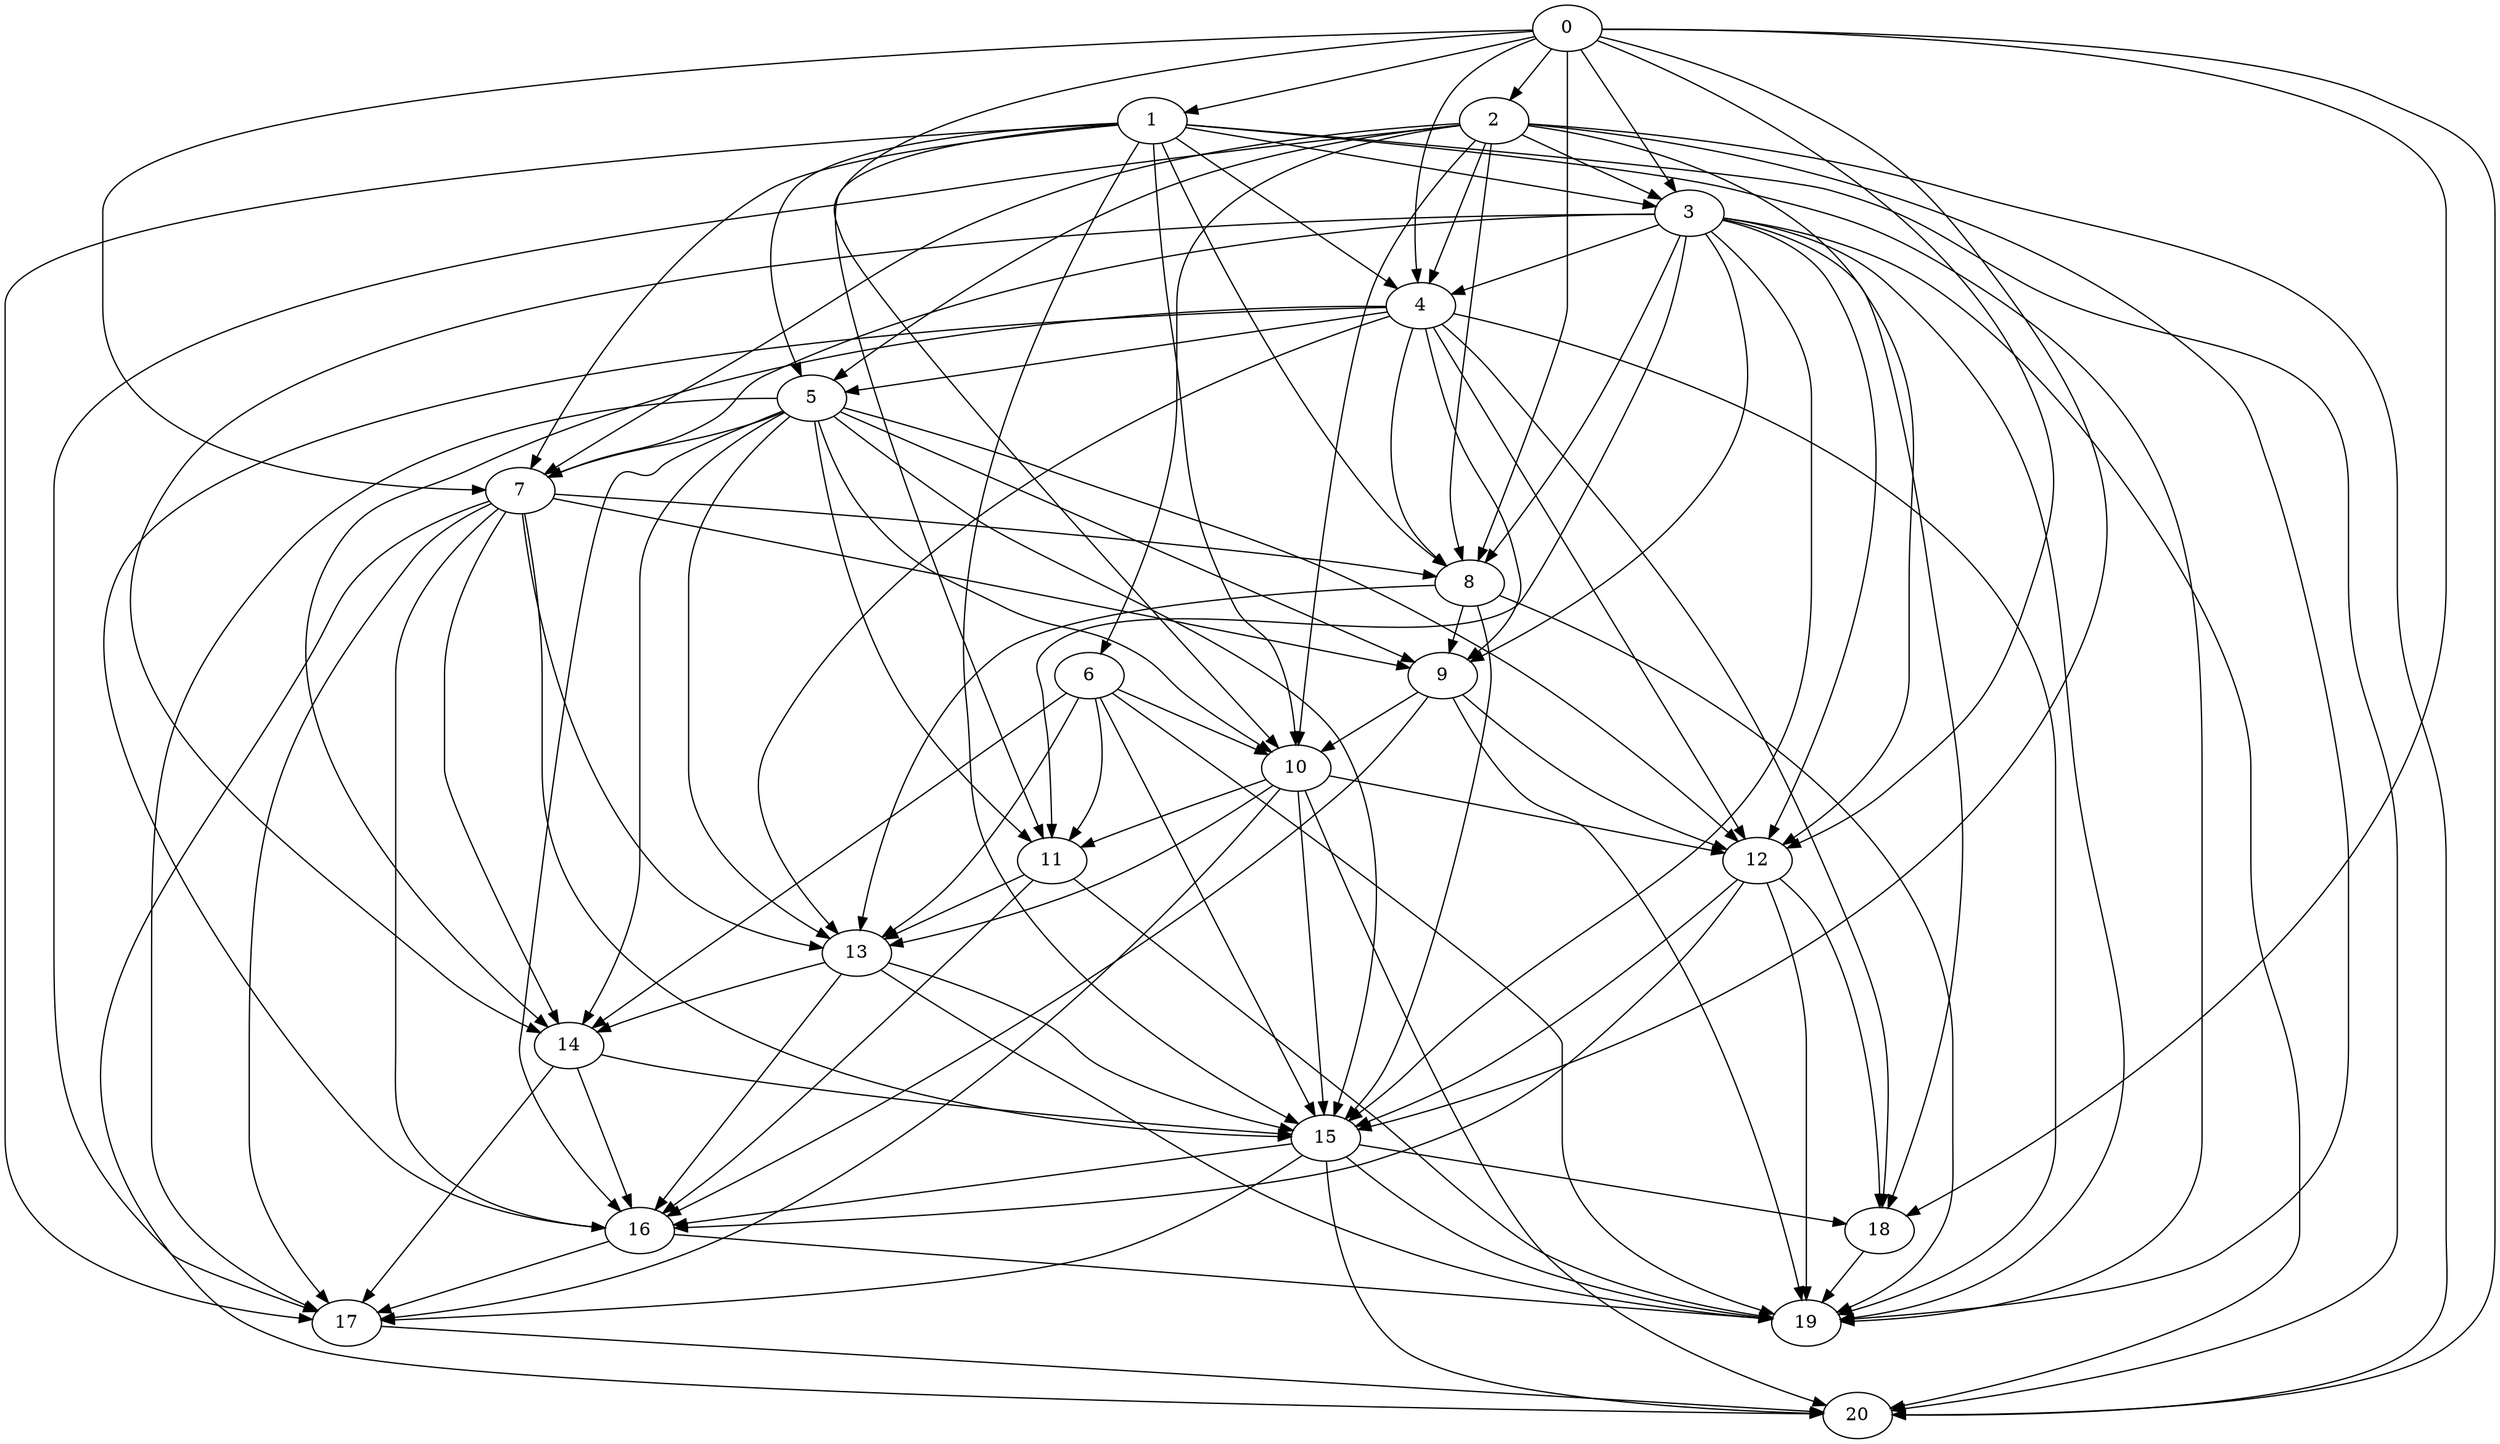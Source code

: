digraph "Random_Nodes_21_Density_5.43_CCR_1.00_WeightType_Random" {
	graph ["Duplicate states"=0,
		GraphType=Random,
		"Max states in OPEN"=0,
		Modes="120000ms; topo-ordered tasks, ; Pruning: task equivalence, fixed order ready list, ; F-value: ; Optimisation: best schedule length (\
SL) optimisation on equal, ",
		NumberOfTasks=21,
		"Pruned using list schedule length"=1,
		"States removed from OPEN"=0,
		TargetSystem="Homogeneous-2",
		"Time to schedule (ms)"=96,
		"Total idle time"=314,
		"Total schedule length"=528,
		"Total sequential time"=706,
		"Total states created"=2
	];
	0	["Finish time"=12,
		Processor=0,
		"Start time"=0,
		Weight=12];
	1	["Finish time"=47,
		Processor=0,
		"Start time"=12,
		Weight=35];
	0 -> 1	[Weight=3];
	2	["Finish time"=36,
		Processor=1,
		"Start time"=18,
		Weight=18];
	0 -> 2	[Weight=6];
	3	["Finish time"=76,
		Processor=0,
		"Start time"=47,
		Weight=29];
	0 -> 3	[Weight=3];
	4	["Finish time"=129,
		Processor=0,
		"Start time"=76,
		Weight=53];
	0 -> 4	[Weight=8];
	7	["Finish time"=205,
		Processor=0,
		"Start time"=164,
		Weight=41];
	0 -> 7	[Weight=10];
	8	["Finish time"=234,
		Processor=0,
		"Start time"=205,
		Weight=29];
	0 -> 8	[Weight=8];
	10	["Finish time"=287,
		Processor=0,
		"Start time"=263,
		Weight=24];
	0 -> 10	[Weight=6];
	12	["Finish time"=310,
		Processor=1,
		"Start time"=292,
		Weight=18];
	0 -> 12	[Weight=7];
	15	["Finish time"=399,
		Processor=0,
		"Start time"=364,
		Weight=35];
	0 -> 15	[Weight=7];
	18	["Finish time"=433,
		Processor=1,
		"Start time"=409,
		Weight=24];
	0 -> 18	[Weight=3];
	20	["Finish time"=528,
		Processor=0,
		"Start time"=475,
		Weight=53];
	0 -> 20	[Weight=9];
	1 -> 3	[Weight=10];
	1 -> 4	[Weight=6];
	5	["Finish time"=164,
		Processor=0,
		"Start time"=129,
		Weight=35];
	1 -> 5	[Weight=10];
	1 -> 7	[Weight=10];
	1 -> 8	[Weight=6];
	1 -> 10	[Weight=5];
	11	["Finish time"=311,
		Processor=0,
		"Start time"=287,
		Weight=24];
	1 -> 11	[Weight=4];
	1 -> 15	[Weight=6];
	17	["Finish time"=475,
		Processor=0,
		"Start time"=428,
		Weight=47];
	1 -> 17	[Weight=7];
	19	["Finish time"=492,
		Processor=1,
		"Start time"=433,
		Weight=59];
	1 -> 19	[Weight=6];
	1 -> 20	[Weight=6];
	2 -> 3	[Weight=9];
	2 -> 4	[Weight=6];
	2 -> 5	[Weight=3];
	2 -> 7	[Weight=6];
	6	["Finish time"=95,
		Processor=1,
		"Start time"=36,
		Weight=59];
	2 -> 6	[Weight=9];
	2 -> 8	[Weight=5];
	2 -> 10	[Weight=8];
	2 -> 12	[Weight=3];
	2 -> 17	[Weight=6];
	2 -> 19	[Weight=4];
	2 -> 20	[Weight=6];
	3 -> 4	[Weight=2];
	3 -> 7	[Weight=9];
	3 -> 8	[Weight=6];
	9	["Finish time"=263,
		Processor=0,
		"Start time"=234,
		Weight=29];
	3 -> 9	[Weight=7];
	3 -> 11	[Weight=7];
	14	["Finish time"=364,
		Processor=0,
		"Start time"=340,
		Weight=24];
	3 -> 14	[Weight=6];
	3 -> 12	[Weight=3];
	3 -> 15	[Weight=3];
	3 -> 18	[Weight=9];
	3 -> 19	[Weight=8];
	3 -> 20	[Weight=4];
	4 -> 5	[Weight=10];
	4 -> 8	[Weight=9];
	4 -> 9	[Weight=5];
	13	["Finish time"=340,
		Processor=0,
		"Start time"=311,
		Weight=29];
	4 -> 13	[Weight=4];
	4 -> 14	[Weight=8];
	4 -> 12	[Weight=6];
	16	["Finish time"=428,
		Processor=0,
		"Start time"=399,
		Weight=29];
	4 -> 16	[Weight=4];
	4 -> 18	[Weight=5];
	4 -> 19	[Weight=3];
	5 -> 7	[Weight=10];
	5 -> 9	[Weight=10];
	5 -> 10	[Weight=5];
	5 -> 11	[Weight=10];
	5 -> 13	[Weight=2];
	5 -> 14	[Weight=4];
	5 -> 12	[Weight=6];
	5 -> 15	[Weight=5];
	5 -> 16	[Weight=2];
	5 -> 17	[Weight=2];
	7 -> 8	[Weight=4];
	7 -> 9	[Weight=8];
	7 -> 13	[Weight=2];
	7 -> 14	[Weight=7];
	7 -> 15	[Weight=10];
	7 -> 16	[Weight=3];
	7 -> 17	[Weight=10];
	7 -> 20	[Weight=6];
	6 -> 10	[Weight=9];
	6 -> 11	[Weight=3];
	6 -> 13	[Weight=8];
	6 -> 14	[Weight=8];
	6 -> 15	[Weight=10];
	6 -> 19	[Weight=7];
	8 -> 9	[Weight=2];
	8 -> 13	[Weight=9];
	8 -> 15	[Weight=4];
	8 -> 19	[Weight=10];
	9 -> 10	[Weight=2];
	9 -> 12	[Weight=2];
	9 -> 16	[Weight=3];
	9 -> 19	[Weight=10];
	10 -> 11	[Weight=9];
	10 -> 13	[Weight=4];
	10 -> 12	[Weight=5];
	10 -> 15	[Weight=10];
	10 -> 17	[Weight=5];
	10 -> 20	[Weight=4];
	11 -> 13	[Weight=9];
	11 -> 16	[Weight=6];
	11 -> 19	[Weight=6];
	13 -> 14	[Weight=10];
	13 -> 15	[Weight=10];
	13 -> 16	[Weight=8];
	13 -> 19	[Weight=10];
	14 -> 15	[Weight=2];
	14 -> 16	[Weight=6];
	14 -> 17	[Weight=2];
	12 -> 15	[Weight=5];
	12 -> 16	[Weight=6];
	12 -> 18	[Weight=6];
	12 -> 19	[Weight=3];
	15 -> 16	[Weight=9];
	15 -> 17	[Weight=4];
	15 -> 18	[Weight=10];
	15 -> 19	[Weight=4];
	15 -> 20	[Weight=8];
	16 -> 17	[Weight=9];
	16 -> 19	[Weight=4];
	17 -> 20	[Weight=6];
	18 -> 19	[Weight=5];
}
